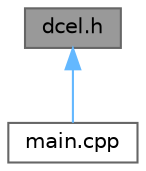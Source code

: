 digraph "dcel.h"
{
 // LATEX_PDF_SIZE
  bgcolor="transparent";
  edge [fontname=Helvetica,fontsize=10,labelfontname=Helvetica,labelfontsize=10];
  node [fontname=Helvetica,fontsize=10,shape=box,height=0.2,width=0.4];
  Node1 [label="dcel.h",height=0.2,width=0.4,color="gray40", fillcolor="grey60", style="filled", fontcolor="black",tooltip="This Header implements the DCEL Data Structure."];
  Node1 -> Node2 [dir="back",color="steelblue1",style="solid"];
  Node2 [label="main.cpp",height=0.2,width=0.4,color="grey40", fillcolor="white", style="filled",URL="$main_8cpp.html",tooltip="This cpp imports all the other header files to implement the Algorithm."];
}
